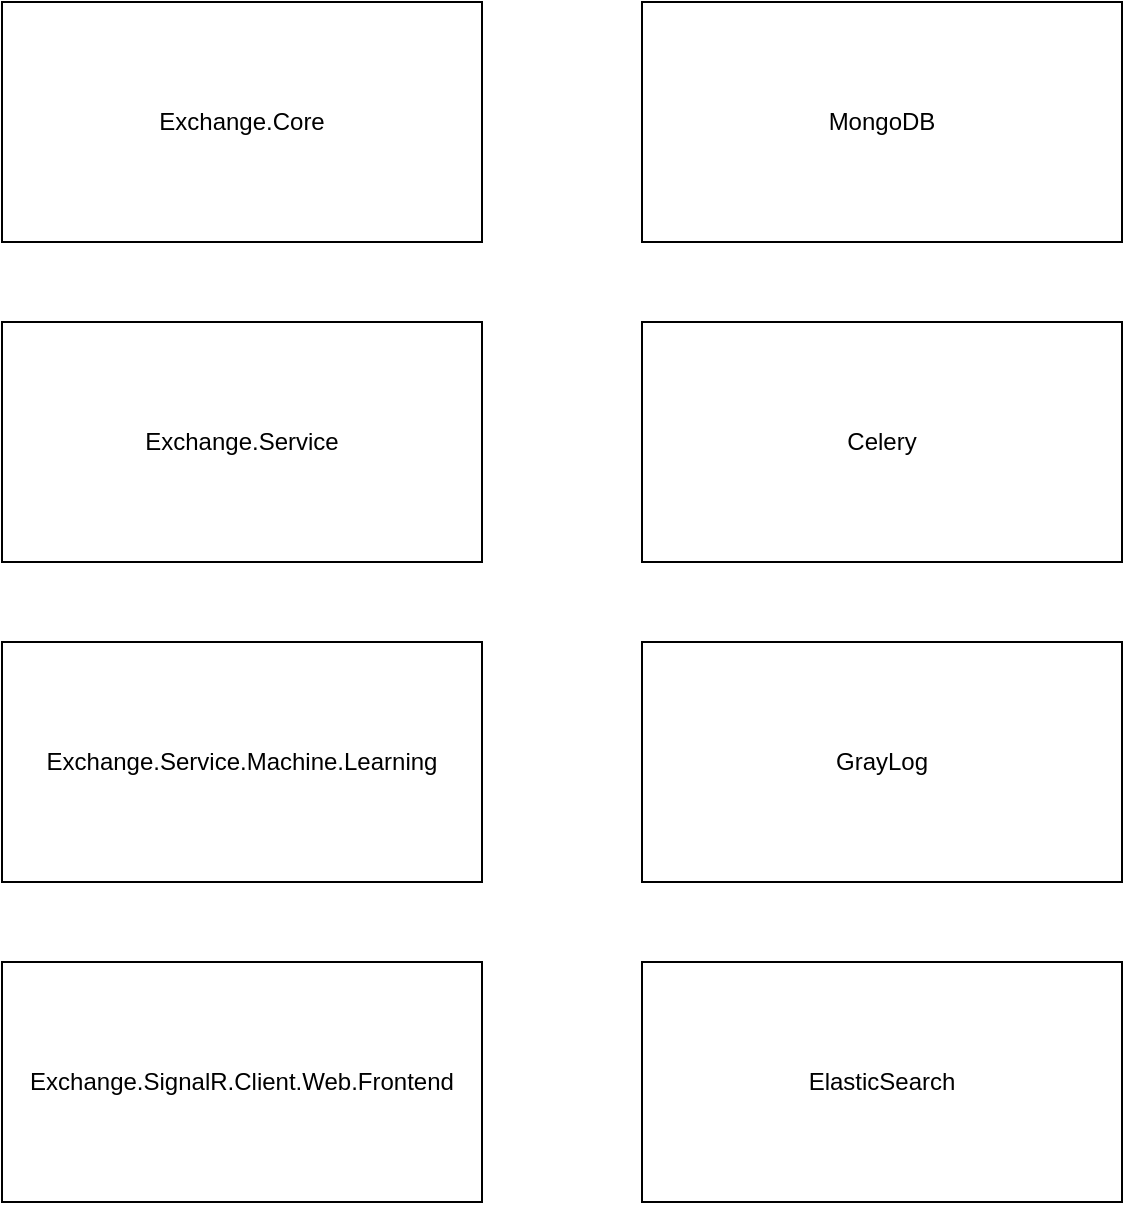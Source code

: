 <mxfile version="13.7.3" type="device"><diagram id="4wHmKH1jfRPe5PwltQVk" name="Page-1"><mxGraphModel dx="1024" dy="592" grid="1" gridSize="10" guides="1" tooltips="1" connect="1" arrows="1" fold="1" page="1" pageScale="1" pageWidth="1100" pageHeight="850" math="0" shadow="0"><root><mxCell id="0"/><mxCell id="1" parent="0"/><mxCell id="D98dkJY_ZzgkYuAoehZo-2" value="Exchange.Core" style="rounded=0;whiteSpace=wrap;html=1;" parent="1" vertex="1"><mxGeometry x="360" y="200" width="240" height="120" as="geometry"/></mxCell><mxCell id="D98dkJY_ZzgkYuAoehZo-3" value="Exchange.Service" style="rounded=0;whiteSpace=wrap;html=1;" parent="1" vertex="1"><mxGeometry x="360" y="360" width="240" height="120" as="geometry"/></mxCell><mxCell id="UlHJQf7M5AunlA9Anh3N-1" value="Exchange.Service.Machine.Learning" style="rounded=0;whiteSpace=wrap;html=1;" parent="1" vertex="1"><mxGeometry x="360" y="520" width="240" height="120" as="geometry"/></mxCell><mxCell id="UlHJQf7M5AunlA9Anh3N-2" value="Exchange.SignalR.Client.Web.Frontend" style="rounded=0;whiteSpace=wrap;html=1;" parent="1" vertex="1"><mxGeometry x="360" y="680" width="240" height="120" as="geometry"/></mxCell><mxCell id="UlHJQf7M5AunlA9Anh3N-3" value="MongoDB" style="rounded=0;whiteSpace=wrap;html=1;" parent="1" vertex="1"><mxGeometry x="680" y="200" width="240" height="120" as="geometry"/></mxCell><mxCell id="NEFdF9XSF7fS1SS1yIEb-1" value="Celery" style="rounded=0;whiteSpace=wrap;html=1;" parent="1" vertex="1"><mxGeometry x="680" y="360" width="240" height="120" as="geometry"/></mxCell><mxCell id="pY-Q5Dyg6hZ1cuPDWRcl-1" value="GrayLog" style="rounded=0;whiteSpace=wrap;html=1;" vertex="1" parent="1"><mxGeometry x="680" y="520" width="240" height="120" as="geometry"/></mxCell><mxCell id="pY-Q5Dyg6hZ1cuPDWRcl-2" value="ElasticSearch" style="rounded=0;whiteSpace=wrap;html=1;" vertex="1" parent="1"><mxGeometry x="680" y="680" width="240" height="120" as="geometry"/></mxCell></root></mxGraphModel></diagram></mxfile>